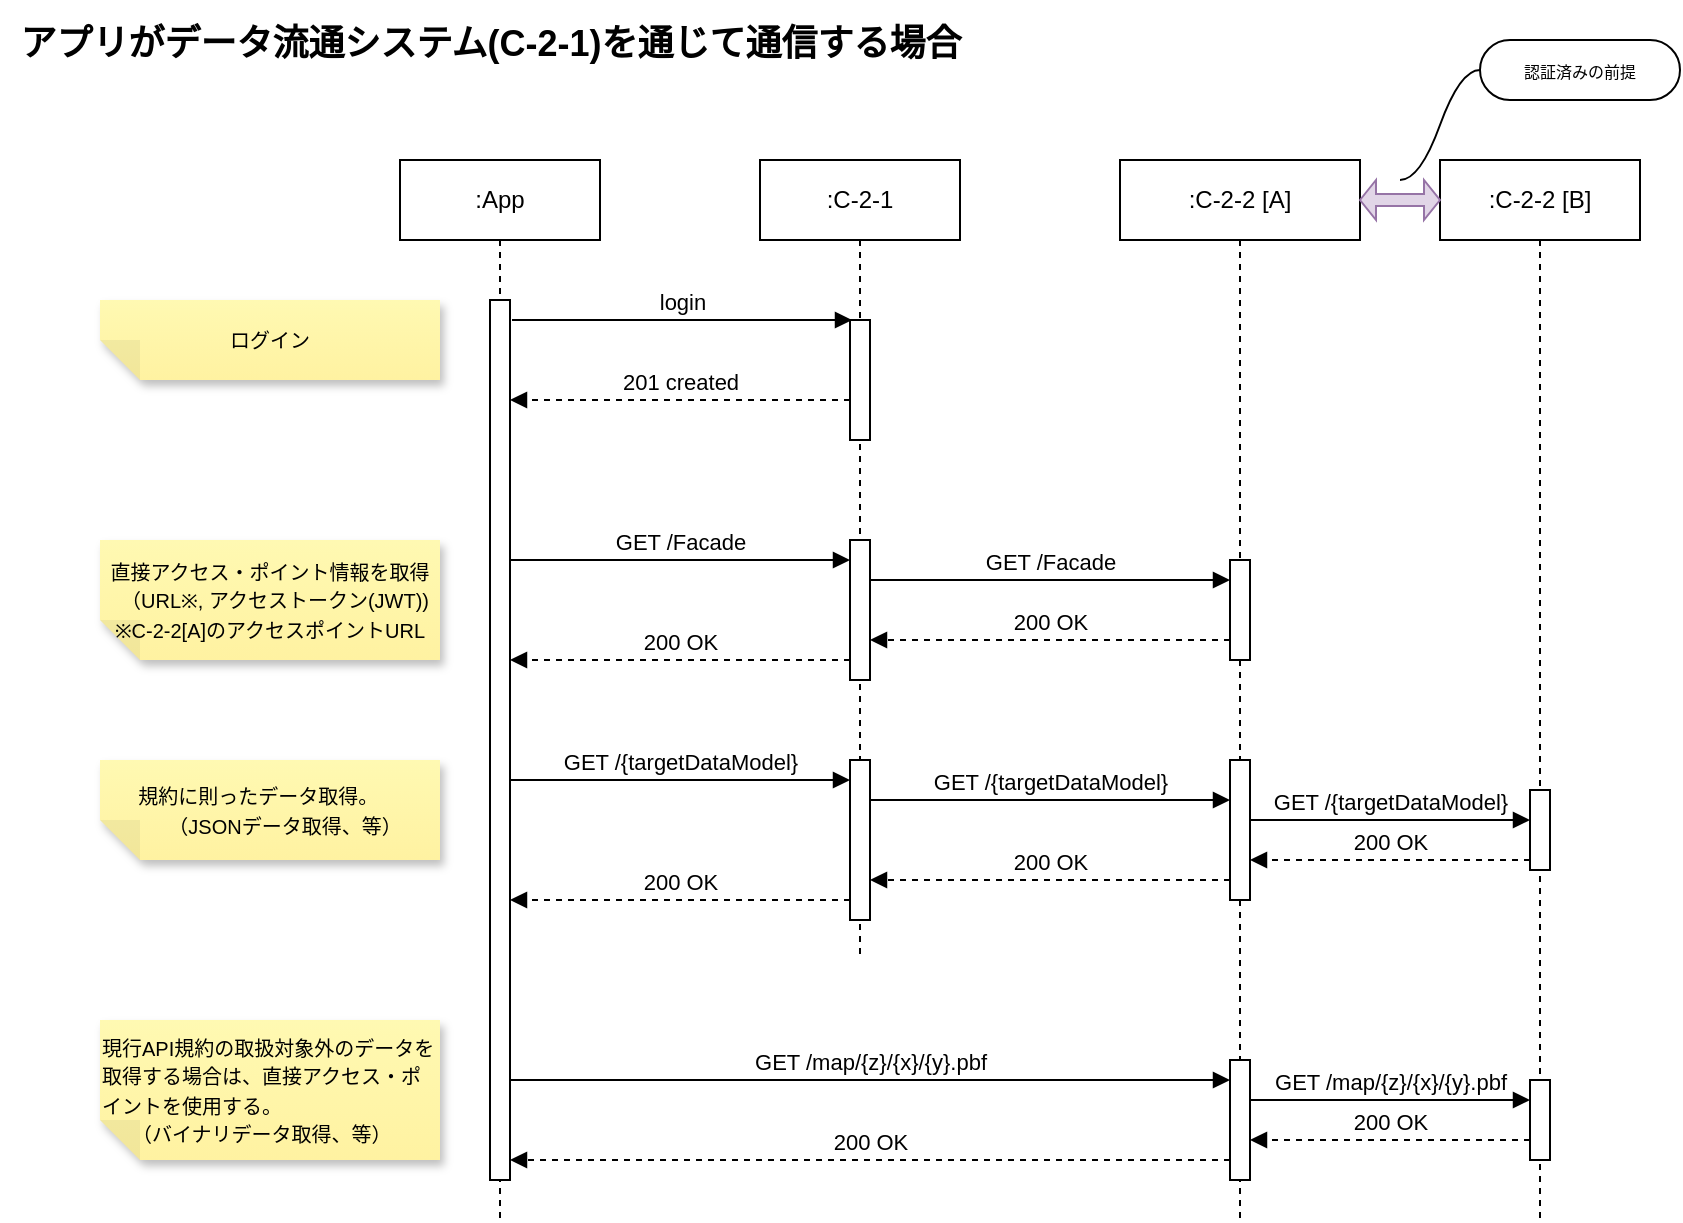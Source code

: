 <mxfile version="24.7.5" pages="4">
  <diagram name="C-2-1経由" id="2YBvvXClWsGukQMizWep">
    <mxGraphModel dx="1036" dy="702" grid="1" gridSize="10" guides="1" tooltips="1" connect="1" arrows="1" fold="1" page="1" pageScale="1" pageWidth="850" pageHeight="1100" math="0" shadow="0">
      <root>
        <mxCell id="0" />
        <mxCell id="1" parent="0" />
        <mxCell id="Qv2kMFumS-zRc43ijODE-3" value=":C-2-2 [B]" style="shape=umlLifeline;perimeter=lifelinePerimeter;whiteSpace=wrap;html=1;container=0;dropTarget=0;collapsible=0;recursiveResize=0;outlineConnect=0;portConstraint=eastwest;newEdgeStyle={&quot;edgeStyle&quot;:&quot;elbowEdgeStyle&quot;,&quot;elbow&quot;:&quot;vertical&quot;,&quot;curved&quot;:0,&quot;rounded&quot;:0};" parent="1" vertex="1">
          <mxGeometry x="720" y="80" width="100" height="530" as="geometry" />
        </mxCell>
        <mxCell id="Qv2kMFumS-zRc43ijODE-52" value="" style="html=1;points=[];perimeter=orthogonalPerimeter;outlineConnect=0;targetShapes=umlLifeline;portConstraint=eastwest;newEdgeStyle={&quot;edgeStyle&quot;:&quot;elbowEdgeStyle&quot;,&quot;elbow&quot;:&quot;vertical&quot;,&quot;curved&quot;:0,&quot;rounded&quot;:0};" parent="Qv2kMFumS-zRc43ijODE-3" vertex="1">
          <mxGeometry x="45" y="315" width="10" height="40" as="geometry" />
        </mxCell>
        <mxCell id="aM9ryv3xv72pqoxQDRHE-1" value=":App" style="shape=umlLifeline;perimeter=lifelinePerimeter;whiteSpace=wrap;html=1;container=0;dropTarget=0;collapsible=0;recursiveResize=0;outlineConnect=0;portConstraint=eastwest;newEdgeStyle={&quot;edgeStyle&quot;:&quot;elbowEdgeStyle&quot;,&quot;elbow&quot;:&quot;vertical&quot;,&quot;curved&quot;:0,&quot;rounded&quot;:0};" parent="1" vertex="1">
          <mxGeometry x="200" y="80" width="100" height="530" as="geometry" />
        </mxCell>
        <mxCell id="aM9ryv3xv72pqoxQDRHE-2" value="" style="html=1;points=[];perimeter=orthogonalPerimeter;outlineConnect=0;targetShapes=umlLifeline;portConstraint=eastwest;newEdgeStyle={&quot;edgeStyle&quot;:&quot;elbowEdgeStyle&quot;,&quot;elbow&quot;:&quot;vertical&quot;,&quot;curved&quot;:0,&quot;rounded&quot;:0};" parent="aM9ryv3xv72pqoxQDRHE-1" vertex="1">
          <mxGeometry x="45" y="70" width="10" height="440" as="geometry" />
        </mxCell>
        <mxCell id="aM9ryv3xv72pqoxQDRHE-5" value=":C-2-1" style="shape=umlLifeline;perimeter=lifelinePerimeter;whiteSpace=wrap;html=1;container=0;dropTarget=0;collapsible=0;recursiveResize=0;outlineConnect=0;portConstraint=eastwest;newEdgeStyle={&quot;edgeStyle&quot;:&quot;elbowEdgeStyle&quot;,&quot;elbow&quot;:&quot;vertical&quot;,&quot;curved&quot;:0,&quot;rounded&quot;:0};" parent="1" vertex="1">
          <mxGeometry x="380" y="80" width="100" height="400" as="geometry" />
        </mxCell>
        <mxCell id="Qv2kMFumS-zRc43ijODE-8" style="edgeStyle=elbowEdgeStyle;rounded=0;orthogonalLoop=1;jettySize=auto;html=1;elbow=vertical;curved=0;" parent="aM9ryv3xv72pqoxQDRHE-5" source="aM9ryv3xv72pqoxQDRHE-6" target="aM9ryv3xv72pqoxQDRHE-5" edge="1">
          <mxGeometry relative="1" as="geometry" />
        </mxCell>
        <mxCell id="aM9ryv3xv72pqoxQDRHE-6" value="" style="html=1;points=[];perimeter=orthogonalPerimeter;outlineConnect=0;targetShapes=umlLifeline;portConstraint=eastwest;newEdgeStyle={&quot;edgeStyle&quot;:&quot;elbowEdgeStyle&quot;,&quot;elbow&quot;:&quot;vertical&quot;,&quot;curved&quot;:0,&quot;rounded&quot;:0};" parent="aM9ryv3xv72pqoxQDRHE-5" vertex="1">
          <mxGeometry x="45" y="80" width="10" height="60" as="geometry" />
        </mxCell>
        <mxCell id="Qv2kMFumS-zRc43ijODE-7" value="" style="html=1;points=[];perimeter=orthogonalPerimeter;outlineConnect=0;targetShapes=umlLifeline;portConstraint=eastwest;newEdgeStyle={&quot;edgeStyle&quot;:&quot;elbowEdgeStyle&quot;,&quot;elbow&quot;:&quot;vertical&quot;,&quot;curved&quot;:0,&quot;rounded&quot;:0};" parent="aM9ryv3xv72pqoxQDRHE-5" vertex="1">
          <mxGeometry x="45" y="190" width="10" height="70" as="geometry" />
        </mxCell>
        <mxCell id="Qv2kMFumS-zRc43ijODE-48" value="" style="html=1;points=[];perimeter=orthogonalPerimeter;outlineConnect=0;targetShapes=umlLifeline;portConstraint=eastwest;newEdgeStyle={&quot;edgeStyle&quot;:&quot;elbowEdgeStyle&quot;,&quot;elbow&quot;:&quot;vertical&quot;,&quot;curved&quot;:0,&quot;rounded&quot;:0};" parent="aM9ryv3xv72pqoxQDRHE-5" vertex="1">
          <mxGeometry x="45" y="300" width="10" height="80" as="geometry" />
        </mxCell>
        <mxCell id="aM9ryv3xv72pqoxQDRHE-7" value="login" style="html=1;verticalAlign=bottom;endArrow=block;edgeStyle=elbowEdgeStyle;elbow=horizontal;curved=0;rounded=0;" parent="1" edge="1">
          <mxGeometry relative="1" as="geometry">
            <mxPoint x="256" y="160" as="sourcePoint" />
            <Array as="points">
              <mxPoint x="341" y="160" />
            </Array>
            <mxPoint x="426" y="160" as="targetPoint" />
          </mxGeometry>
        </mxCell>
        <mxCell id="aM9ryv3xv72pqoxQDRHE-9" value="201 created" style="html=1;verticalAlign=bottom;endArrow=block;edgeStyle=elbowEdgeStyle;elbow=vertical;curved=0;rounded=0;dashed=1;" parent="1" source="aM9ryv3xv72pqoxQDRHE-6" target="aM9ryv3xv72pqoxQDRHE-2" edge="1">
          <mxGeometry relative="1" as="geometry">
            <mxPoint x="335" y="200" as="sourcePoint" />
            <Array as="points">
              <mxPoint x="350" y="200" />
            </Array>
            <mxPoint x="260" y="200" as="targetPoint" />
          </mxGeometry>
        </mxCell>
        <mxCell id="Qv2kMFumS-zRc43ijODE-1" value=":C-2-2 [A]" style="shape=umlLifeline;perimeter=lifelinePerimeter;whiteSpace=wrap;html=1;container=0;dropTarget=0;collapsible=0;recursiveResize=0;outlineConnect=0;portConstraint=eastwest;newEdgeStyle={&quot;edgeStyle&quot;:&quot;elbowEdgeStyle&quot;,&quot;elbow&quot;:&quot;vertical&quot;,&quot;curved&quot;:0,&quot;rounded&quot;:0};" parent="1" vertex="1">
          <mxGeometry x="560" y="80" width="120" height="530" as="geometry" />
        </mxCell>
        <mxCell id="Qv2kMFumS-zRc43ijODE-2" value="" style="html=1;points=[];perimeter=orthogonalPerimeter;outlineConnect=0;targetShapes=umlLifeline;portConstraint=eastwest;newEdgeStyle={&quot;edgeStyle&quot;:&quot;elbowEdgeStyle&quot;,&quot;elbow&quot;:&quot;vertical&quot;,&quot;curved&quot;:0,&quot;rounded&quot;:0};" parent="Qv2kMFumS-zRc43ijODE-1" vertex="1">
          <mxGeometry x="55" y="200" width="10" height="50" as="geometry" />
        </mxCell>
        <mxCell id="Qv2kMFumS-zRc43ijODE-14" value="" style="html=1;points=[];perimeter=orthogonalPerimeter;outlineConnect=0;targetShapes=umlLifeline;portConstraint=eastwest;newEdgeStyle={&quot;edgeStyle&quot;:&quot;elbowEdgeStyle&quot;,&quot;elbow&quot;:&quot;vertical&quot;,&quot;curved&quot;:0,&quot;rounded&quot;:0};" parent="Qv2kMFumS-zRc43ijODE-1" vertex="1">
          <mxGeometry x="55" y="450" width="10" height="60" as="geometry" />
        </mxCell>
        <mxCell id="Qv2kMFumS-zRc43ijODE-15" value="GET /map/{z}/{x}/{y}.pbf" style="html=1;verticalAlign=bottom;endArrow=block;edgeStyle=elbowEdgeStyle;elbow=horizontal;curved=0;rounded=0;" parent="Qv2kMFumS-zRc43ijODE-1" target="Qv2kMFumS-zRc43ijODE-4" edge="1">
          <mxGeometry relative="1" as="geometry">
            <mxPoint x="65.0" y="470" as="sourcePoint" />
            <Array as="points">
              <mxPoint x="150" y="470" />
            </Array>
            <mxPoint x="430" y="470" as="targetPoint" />
          </mxGeometry>
        </mxCell>
        <mxCell id="Qv2kMFumS-zRc43ijODE-16" value="200 OK" style="html=1;verticalAlign=bottom;endArrow=block;edgeStyle=elbowEdgeStyle;elbow=vertical;curved=0;rounded=0;dashed=1;" parent="Qv2kMFumS-zRc43ijODE-1" source="Qv2kMFumS-zRc43ijODE-4" target="Qv2kMFumS-zRc43ijODE-14" edge="1">
          <mxGeometry relative="1" as="geometry">
            <mxPoint x="200" y="490" as="sourcePoint" />
            <Array as="points">
              <mxPoint x="130" y="490" />
            </Array>
            <mxPoint x="30" y="490" as="targetPoint" />
          </mxGeometry>
        </mxCell>
        <mxCell id="Qv2kMFumS-zRc43ijODE-4" value="" style="html=1;points=[];perimeter=orthogonalPerimeter;outlineConnect=0;targetShapes=umlLifeline;portConstraint=eastwest;newEdgeStyle={&quot;edgeStyle&quot;:&quot;elbowEdgeStyle&quot;,&quot;elbow&quot;:&quot;vertical&quot;,&quot;curved&quot;:0,&quot;rounded&quot;:0};" parent="Qv2kMFumS-zRc43ijODE-1" vertex="1">
          <mxGeometry x="205" y="460" width="10" height="40" as="geometry" />
        </mxCell>
        <mxCell id="Qv2kMFumS-zRc43ijODE-49" value="" style="html=1;points=[];perimeter=orthogonalPerimeter;outlineConnect=0;targetShapes=umlLifeline;portConstraint=eastwest;newEdgeStyle={&quot;edgeStyle&quot;:&quot;elbowEdgeStyle&quot;,&quot;elbow&quot;:&quot;vertical&quot;,&quot;curved&quot;:0,&quot;rounded&quot;:0};" parent="Qv2kMFumS-zRc43ijODE-1" vertex="1">
          <mxGeometry x="55" y="300" width="10" height="70" as="geometry" />
        </mxCell>
        <mxCell id="Qv2kMFumS-zRc43ijODE-5" value="GET /Facade" style="html=1;verticalAlign=bottom;endArrow=block;edgeStyle=elbowEdgeStyle;elbow=vertical;curved=0;rounded=0;" parent="1" source="aM9ryv3xv72pqoxQDRHE-2" target="Qv2kMFumS-zRc43ijODE-7" edge="1">
          <mxGeometry relative="1" as="geometry">
            <mxPoint x="260" y="280" as="sourcePoint" />
            <Array as="points">
              <mxPoint x="335" y="280" />
            </Array>
            <mxPoint x="420" y="280" as="targetPoint" />
          </mxGeometry>
        </mxCell>
        <mxCell id="Qv2kMFumS-zRc43ijODE-6" value="GET /Facade" style="html=1;verticalAlign=bottom;endArrow=block;edgeStyle=elbowEdgeStyle;elbow=horizontal;curved=0;rounded=0;" parent="1" source="Qv2kMFumS-zRc43ijODE-7" target="Qv2kMFumS-zRc43ijODE-2" edge="1">
          <mxGeometry relative="1" as="geometry">
            <mxPoint x="440" y="290" as="sourcePoint" />
            <Array as="points">
              <mxPoint x="520" y="290" />
            </Array>
            <mxPoint x="610" y="290" as="targetPoint" />
          </mxGeometry>
        </mxCell>
        <mxCell id="Qv2kMFumS-zRc43ijODE-9" value="200 OK" style="html=1;verticalAlign=bottom;endArrow=block;edgeStyle=elbowEdgeStyle;elbow=vertical;curved=0;rounded=0;dashed=1;" parent="1" source="Qv2kMFumS-zRc43ijODE-2" target="Qv2kMFumS-zRc43ijODE-7" edge="1">
          <mxGeometry relative="1" as="geometry">
            <mxPoint x="610" y="320" as="sourcePoint" />
            <Array as="points">
              <mxPoint x="535" y="320" />
            </Array>
            <mxPoint x="440" y="320" as="targetPoint" />
          </mxGeometry>
        </mxCell>
        <mxCell id="Qv2kMFumS-zRc43ijODE-10" value="200 OK" style="html=1;verticalAlign=bottom;endArrow=block;edgeStyle=elbowEdgeStyle;elbow=vertical;curved=0;rounded=0;dashed=1;" parent="1" source="Qv2kMFumS-zRc43ijODE-7" target="aM9ryv3xv72pqoxQDRHE-2" edge="1">
          <mxGeometry relative="1" as="geometry">
            <mxPoint x="420" y="330" as="sourcePoint" />
            <Array as="points">
              <mxPoint x="340" y="330" />
            </Array>
            <mxPoint x="260" y="330" as="targetPoint" />
          </mxGeometry>
        </mxCell>
        <mxCell id="Qv2kMFumS-zRc43ijODE-11" value="&lt;div style=&quot;&quot;&gt;&lt;span style=&quot;font-size: 10px;&quot;&gt;ログイン&lt;/span&gt;&lt;/div&gt;" style="shape=note;whiteSpace=wrap;html=1;backgroundOutline=1;fontColor=#000000;darkOpacity=0.05;fillColor=#FFF9B2;strokeColor=none;fillStyle=solid;direction=west;gradientDirection=north;gradientColor=#FFF2A1;shadow=1;size=20;pointerEvents=1;align=center;" parent="1" vertex="1">
          <mxGeometry x="50" y="150" width="170" height="40" as="geometry" />
        </mxCell>
        <mxCell id="Qv2kMFumS-zRc43ijODE-12" value="&lt;div style=&quot;text-align: left;&quot;&gt;&lt;span style=&quot;font-size: 10px; background-color: initial;&quot;&gt;直接アクセス・ポイント情報を取得&lt;/span&gt;&lt;/div&gt;&lt;font style=&quot;font-size: 10px;&quot;&gt;　（URL※, アクセストークン(JWT))&lt;br&gt;※C-2-2[A]のアクセスポイントURL&lt;/font&gt;" style="shape=note;whiteSpace=wrap;html=1;backgroundOutline=1;fontColor=#000000;darkOpacity=0.05;fillColor=#FFF9B2;strokeColor=none;fillStyle=solid;direction=west;gradientDirection=north;gradientColor=#FFF2A1;shadow=1;size=20;pointerEvents=1;" parent="1" vertex="1">
          <mxGeometry x="50" y="270" width="170" height="60" as="geometry" />
        </mxCell>
        <mxCell id="Qv2kMFumS-zRc43ijODE-18" value="&lt;div style=&quot;text-align: left;&quot;&gt;&lt;span style=&quot;font-size: 10px;&quot;&gt;現行API規約の取扱対象外のデータを取得する場合は、直接アクセス・ポイントを使用する。&lt;br&gt;　　（バイナリデータ取得、等）&lt;/span&gt;&lt;/div&gt;" style="shape=note;whiteSpace=wrap;html=1;backgroundOutline=1;fontColor=#000000;darkOpacity=0.05;fillColor=#FFF9B2;strokeColor=none;fillStyle=solid;direction=west;gradientDirection=north;gradientColor=#FFF2A1;shadow=1;size=20;pointerEvents=1;" parent="1" vertex="1">
          <mxGeometry x="50" y="510" width="170" height="70" as="geometry" />
        </mxCell>
        <mxCell id="Qv2kMFumS-zRc43ijODE-19" value="&lt;font style=&quot;font-size: 18px;&quot;&gt;アプリがデータ流通システム(C-2-1)を通じて通信する場合&lt;/font&gt;" style="text;strokeColor=none;fillColor=none;html=1;fontSize=24;fontStyle=1;verticalAlign=middle;align=center;" parent="1" vertex="1">
          <mxGeometry width="490" height="40" as="geometry" />
        </mxCell>
        <mxCell id="Qv2kMFumS-zRc43ijODE-46" value="GET /map/{z}/{x}/{y}.pbf" style="html=1;verticalAlign=bottom;endArrow=block;edgeStyle=elbowEdgeStyle;elbow=horizontal;curved=0;rounded=0;" parent="1" source="aM9ryv3xv72pqoxQDRHE-2" target="Qv2kMFumS-zRc43ijODE-14" edge="1">
          <mxGeometry relative="1" as="geometry">
            <mxPoint x="470.0" y="540" as="sourcePoint" />
            <Array as="points">
              <mxPoint x="555" y="540" />
            </Array>
            <mxPoint x="610" y="540" as="targetPoint" />
          </mxGeometry>
        </mxCell>
        <mxCell id="Qv2kMFumS-zRc43ijODE-47" value="200 OK" style="html=1;verticalAlign=bottom;endArrow=block;edgeStyle=elbowEdgeStyle;elbow=vertical;curved=0;rounded=0;dashed=1;" parent="1" source="Qv2kMFumS-zRc43ijODE-14" target="aM9ryv3xv72pqoxQDRHE-2" edge="1">
          <mxGeometry relative="1" as="geometry">
            <mxPoint x="610" y="580" as="sourcePoint" />
            <Array as="points">
              <mxPoint x="535" y="580" />
            </Array>
            <mxPoint x="470" y="580" as="targetPoint" />
          </mxGeometry>
        </mxCell>
        <mxCell id="Qv2kMFumS-zRc43ijODE-50" value="GET /{targetDataModel}" style="html=1;verticalAlign=bottom;endArrow=block;edgeStyle=elbowEdgeStyle;elbow=horizontal;curved=0;rounded=0;" parent="1" edge="1">
          <mxGeometry relative="1" as="geometry">
            <mxPoint x="255" y="390" as="sourcePoint" />
            <Array as="points">
              <mxPoint x="335" y="390" />
            </Array>
            <mxPoint x="425" y="390" as="targetPoint" />
          </mxGeometry>
        </mxCell>
        <mxCell id="Qv2kMFumS-zRc43ijODE-51" value="GET /{targetDataModel}" style="html=1;verticalAlign=bottom;endArrow=block;edgeStyle=elbowEdgeStyle;elbow=horizontal;curved=0;rounded=0;" parent="1" source="Qv2kMFumS-zRc43ijODE-48" target="Qv2kMFumS-zRc43ijODE-49" edge="1">
          <mxGeometry relative="1" as="geometry">
            <mxPoint x="440" y="400" as="sourcePoint" />
            <Array as="points">
              <mxPoint x="520" y="400" />
            </Array>
            <mxPoint x="610" y="400" as="targetPoint" />
          </mxGeometry>
        </mxCell>
        <mxCell id="Qv2kMFumS-zRc43ijODE-53" value="GET /{targetDataModel}" style="html=1;verticalAlign=bottom;endArrow=block;edgeStyle=elbowEdgeStyle;elbow=horizontal;curved=0;rounded=0;" parent="1" source="Qv2kMFumS-zRc43ijODE-49" target="Qv2kMFumS-zRc43ijODE-52" edge="1">
          <mxGeometry relative="1" as="geometry">
            <mxPoint x="630" y="410" as="sourcePoint" />
            <Array as="points">
              <mxPoint x="715" y="410" />
            </Array>
            <mxPoint x="760" y="410" as="targetPoint" />
          </mxGeometry>
        </mxCell>
        <mxCell id="Qv2kMFumS-zRc43ijODE-54" value="200 OK" style="html=1;verticalAlign=bottom;endArrow=block;edgeStyle=elbowEdgeStyle;elbow=vertical;curved=0;rounded=0;dashed=1;" parent="1" source="Qv2kMFumS-zRc43ijODE-52" target="Qv2kMFumS-zRc43ijODE-49" edge="1">
          <mxGeometry relative="1" as="geometry">
            <mxPoint x="760" y="430" as="sourcePoint" />
            <Array as="points">
              <mxPoint x="695" y="430" />
            </Array>
            <mxPoint x="630" y="430" as="targetPoint" />
          </mxGeometry>
        </mxCell>
        <mxCell id="Qv2kMFumS-zRc43ijODE-55" value="200 OK" style="html=1;verticalAlign=bottom;endArrow=block;edgeStyle=elbowEdgeStyle;elbow=vertical;curved=0;rounded=0;dashed=1;" parent="1" source="Qv2kMFumS-zRc43ijODE-49" target="Qv2kMFumS-zRc43ijODE-48" edge="1">
          <mxGeometry relative="1" as="geometry">
            <mxPoint x="610" y="440" as="sourcePoint" />
            <Array as="points">
              <mxPoint x="530" y="440" />
            </Array>
            <mxPoint x="450" y="440" as="targetPoint" />
          </mxGeometry>
        </mxCell>
        <mxCell id="Qv2kMFumS-zRc43ijODE-56" value="200 OK" style="html=1;verticalAlign=bottom;endArrow=block;edgeStyle=elbowEdgeStyle;elbow=vertical;curved=0;rounded=0;dashed=1;" parent="1" edge="1">
          <mxGeometry relative="1" as="geometry">
            <mxPoint x="425" y="450" as="sourcePoint" />
            <Array as="points">
              <mxPoint x="340" y="450" />
            </Array>
            <mxPoint x="255" y="450" as="targetPoint" />
          </mxGeometry>
        </mxCell>
        <mxCell id="Qv2kMFumS-zRc43ijODE-57" value="&lt;div style=&quot;text-align: left;&quot;&gt;&lt;span style=&quot;font-size: 10px;&quot;&gt;規約に則ったデータ取得。&lt;br&gt;　　（JSONデータ取得、等）&lt;/span&gt;&lt;/div&gt;" style="shape=note;whiteSpace=wrap;html=1;backgroundOutline=1;fontColor=#000000;darkOpacity=0.05;fillColor=#FFF9B2;strokeColor=none;fillStyle=solid;direction=west;gradientDirection=north;gradientColor=#FFF2A1;shadow=1;size=20;pointerEvents=1;" parent="1" vertex="1">
          <mxGeometry x="50" y="380" width="170" height="50" as="geometry" />
        </mxCell>
        <mxCell id="Qv2kMFumS-zRc43ijODE-64" value="" style="shape=doubleArrow;whiteSpace=wrap;html=1;fillColor=#e1d5e7;strokeColor=#9673a6;" parent="1" vertex="1">
          <mxGeometry x="680" y="90" width="40" height="20" as="geometry" />
        </mxCell>
        <mxCell id="Qv2kMFumS-zRc43ijODE-65" value="&lt;span style=&quot;font-size: 8px;&quot;&gt;認証済みの前提&lt;/span&gt;" style="whiteSpace=wrap;html=1;rounded=1;arcSize=50;align=center;verticalAlign=middle;strokeWidth=1;autosize=1;spacing=4;treeFolding=1;treeMoving=1;newEdgeStyle={&quot;edgeStyle&quot;:&quot;entityRelationEdgeStyle&quot;,&quot;startArrow&quot;:&quot;none&quot;,&quot;endArrow&quot;:&quot;none&quot;,&quot;segment&quot;:10,&quot;curved&quot;:1,&quot;sourcePerimeterSpacing&quot;:0,&quot;targetPerimeterSpacing&quot;:0};" parent="1" vertex="1">
          <mxGeometry x="740" y="20" width="100" height="30" as="geometry" />
        </mxCell>
        <mxCell id="Qv2kMFumS-zRc43ijODE-66" value="" style="edgeStyle=entityRelationEdgeStyle;startArrow=none;endArrow=none;segment=10;curved=1;sourcePerimeterSpacing=0;targetPerimeterSpacing=0;rounded=0;" parent="1" target="Qv2kMFumS-zRc43ijODE-65" edge="1">
          <mxGeometry relative="1" as="geometry">
            <mxPoint x="700" y="90" as="sourcePoint" />
            <Array as="points">
              <mxPoint x="700" y="50" />
            </Array>
          </mxGeometry>
        </mxCell>
      </root>
    </mxGraphModel>
  </diagram>
  <diagram name="C-2-2[A]直結" id="NLdyTtYgrq2BtNx32bmI">
    <mxGraphModel dx="1036" dy="702" grid="1" gridSize="10" guides="1" tooltips="1" connect="1" arrows="1" fold="1" page="1" pageScale="1" pageWidth="850" pageHeight="1100" math="0" shadow="0">
      <root>
        <mxCell id="ZPtk3tzUFe9CVUKjO2xV-0" />
        <mxCell id="ZPtk3tzUFe9CVUKjO2xV-1" parent="ZPtk3tzUFe9CVUKjO2xV-0" />
        <mxCell id="ZPtk3tzUFe9CVUKjO2xV-28" value=":App" style="shape=umlLifeline;perimeter=lifelinePerimeter;whiteSpace=wrap;html=1;container=0;dropTarget=0;collapsible=0;recursiveResize=0;outlineConnect=0;portConstraint=eastwest;newEdgeStyle={&quot;edgeStyle&quot;:&quot;elbowEdgeStyle&quot;,&quot;elbow&quot;:&quot;vertical&quot;,&quot;curved&quot;:0,&quot;rounded&quot;:0};" parent="ZPtk3tzUFe9CVUKjO2xV-1" vertex="1">
          <mxGeometry x="200" y="80" width="100" height="420" as="geometry" />
        </mxCell>
        <mxCell id="ZPtk3tzUFe9CVUKjO2xV-29" value="" style="html=1;points=[];perimeter=orthogonalPerimeter;outlineConnect=0;targetShapes=umlLifeline;portConstraint=eastwest;newEdgeStyle={&quot;edgeStyle&quot;:&quot;elbowEdgeStyle&quot;,&quot;elbow&quot;:&quot;vertical&quot;,&quot;curved&quot;:0,&quot;rounded&quot;:0};" parent="ZPtk3tzUFe9CVUKjO2xV-28" vertex="1">
          <mxGeometry x="45" y="70" width="10" height="320" as="geometry" />
        </mxCell>
        <mxCell id="ZPtk3tzUFe9CVUKjO2xV-30" value="login" style="html=1;verticalAlign=bottom;endArrow=block;edgeStyle=elbowEdgeStyle;elbow=horizontal;curved=0;rounded=0;" parent="ZPtk3tzUFe9CVUKjO2xV-1" target="ZPtk3tzUFe9CVUKjO2xV-35" edge="1">
          <mxGeometry relative="1" as="geometry">
            <mxPoint x="256" y="160" as="sourcePoint" />
            <Array as="points">
              <mxPoint x="341" y="160" />
            </Array>
            <mxPoint x="426" y="160" as="targetPoint" />
          </mxGeometry>
        </mxCell>
        <mxCell id="ZPtk3tzUFe9CVUKjO2xV-31" value="201 created" style="html=1;verticalAlign=bottom;endArrow=block;edgeStyle=elbowEdgeStyle;elbow=vertical;curved=0;rounded=0;dashed=1;" parent="ZPtk3tzUFe9CVUKjO2xV-1" source="ZPtk3tzUFe9CVUKjO2xV-35" target="ZPtk3tzUFe9CVUKjO2xV-29" edge="1">
          <mxGeometry relative="1" as="geometry">
            <mxPoint x="335" y="200" as="sourcePoint" />
            <Array as="points">
              <mxPoint x="350" y="200" />
            </Array>
            <mxPoint x="260" y="200" as="targetPoint" />
          </mxGeometry>
        </mxCell>
        <mxCell id="ZPtk3tzUFe9CVUKjO2xV-32" value=":C-2-2 [A]" style="shape=umlLifeline;perimeter=lifelinePerimeter;whiteSpace=wrap;html=1;container=0;dropTarget=0;collapsible=0;recursiveResize=0;outlineConnect=0;portConstraint=eastwest;newEdgeStyle={&quot;edgeStyle&quot;:&quot;elbowEdgeStyle&quot;,&quot;elbow&quot;:&quot;vertical&quot;,&quot;curved&quot;:0,&quot;rounded&quot;:0};" parent="ZPtk3tzUFe9CVUKjO2xV-1" vertex="1">
          <mxGeometry x="560" y="80" width="120" height="420" as="geometry" />
        </mxCell>
        <mxCell id="ZPtk3tzUFe9CVUKjO2xV-33" value="" style="html=1;points=[];perimeter=orthogonalPerimeter;outlineConnect=0;targetShapes=umlLifeline;portConstraint=eastwest;newEdgeStyle={&quot;edgeStyle&quot;:&quot;elbowEdgeStyle&quot;,&quot;elbow&quot;:&quot;vertical&quot;,&quot;curved&quot;:0,&quot;rounded&quot;:0};" parent="ZPtk3tzUFe9CVUKjO2xV-32" vertex="1">
          <mxGeometry x="55" y="200" width="10" height="50" as="geometry" />
        </mxCell>
        <mxCell id="ZPtk3tzUFe9CVUKjO2xV-34" value="" style="html=1;points=[];perimeter=orthogonalPerimeter;outlineConnect=0;targetShapes=umlLifeline;portConstraint=eastwest;newEdgeStyle={&quot;edgeStyle&quot;:&quot;elbowEdgeStyle&quot;,&quot;elbow&quot;:&quot;vertical&quot;,&quot;curved&quot;:0,&quot;rounded&quot;:0};" parent="ZPtk3tzUFe9CVUKjO2xV-32" vertex="1">
          <mxGeometry x="55" y="330" width="10" height="60" as="geometry" />
        </mxCell>
        <mxCell id="ZPtk3tzUFe9CVUKjO2xV-35" value="" style="html=1;points=[];perimeter=orthogonalPerimeter;outlineConnect=0;targetShapes=umlLifeline;portConstraint=eastwest;newEdgeStyle={&quot;edgeStyle&quot;:&quot;elbowEdgeStyle&quot;,&quot;elbow&quot;:&quot;vertical&quot;,&quot;curved&quot;:0,&quot;rounded&quot;:0};" parent="ZPtk3tzUFe9CVUKjO2xV-32" vertex="1">
          <mxGeometry x="55" y="80" width="10" height="60" as="geometry" />
        </mxCell>
        <mxCell id="ZPtk3tzUFe9CVUKjO2xV-36" value=":C-2-2 [B]" style="shape=umlLifeline;perimeter=lifelinePerimeter;whiteSpace=wrap;html=1;container=0;dropTarget=0;collapsible=0;recursiveResize=0;outlineConnect=0;portConstraint=eastwest;newEdgeStyle={&quot;edgeStyle&quot;:&quot;elbowEdgeStyle&quot;,&quot;elbow&quot;:&quot;vertical&quot;,&quot;curved&quot;:0,&quot;rounded&quot;:0};" parent="ZPtk3tzUFe9CVUKjO2xV-1" vertex="1">
          <mxGeometry x="720" y="80" width="100" height="420" as="geometry" />
        </mxCell>
        <mxCell id="ZPtk3tzUFe9CVUKjO2xV-37" value="" style="html=1;points=[];perimeter=orthogonalPerimeter;outlineConnect=0;targetShapes=umlLifeline;portConstraint=eastwest;newEdgeStyle={&quot;edgeStyle&quot;:&quot;elbowEdgeStyle&quot;,&quot;elbow&quot;:&quot;vertical&quot;,&quot;curved&quot;:0,&quot;rounded&quot;:0};" parent="ZPtk3tzUFe9CVUKjO2xV-36" vertex="1">
          <mxGeometry x="45" y="340" width="10" height="40" as="geometry" />
        </mxCell>
        <mxCell id="ZPtk3tzUFe9CVUKjO2xV-38" value="GET /Facade" style="html=1;verticalAlign=bottom;endArrow=block;edgeStyle=elbowEdgeStyle;elbow=horizontal;curved=0;rounded=0;" parent="ZPtk3tzUFe9CVUKjO2xV-1" source="ZPtk3tzUFe9CVUKjO2xV-29" target="ZPtk3tzUFe9CVUKjO2xV-33" edge="1">
          <mxGeometry relative="1" as="geometry">
            <mxPoint x="435.0" y="290.0" as="sourcePoint" />
            <Array as="points">
              <mxPoint x="520" y="290" />
            </Array>
            <mxPoint x="610" y="290" as="targetPoint" />
          </mxGeometry>
        </mxCell>
        <mxCell id="ZPtk3tzUFe9CVUKjO2xV-39" value="200 OK" style="html=1;verticalAlign=bottom;endArrow=block;edgeStyle=elbowEdgeStyle;elbow=vertical;curved=0;rounded=0;dashed=1;" parent="ZPtk3tzUFe9CVUKjO2xV-1" source="ZPtk3tzUFe9CVUKjO2xV-33" target="ZPtk3tzUFe9CVUKjO2xV-29" edge="1">
          <mxGeometry relative="1" as="geometry">
            <mxPoint x="610" y="320" as="sourcePoint" />
            <Array as="points">
              <mxPoint x="535" y="320" />
            </Array>
            <mxPoint x="435.0" y="320.0" as="targetPoint" />
          </mxGeometry>
        </mxCell>
        <mxCell id="ZPtk3tzUFe9CVUKjO2xV-40" value="&lt;div style=&quot;&quot;&gt;&lt;span style=&quot;font-size: 10px;&quot;&gt;ログイン&lt;/span&gt;&lt;/div&gt;" style="shape=note;whiteSpace=wrap;html=1;backgroundOutline=1;fontColor=#000000;darkOpacity=0.05;fillColor=#FFF9B2;strokeColor=none;fillStyle=solid;direction=west;gradientDirection=north;gradientColor=#FFF2A1;shadow=1;size=20;pointerEvents=1;align=center;" parent="ZPtk3tzUFe9CVUKjO2xV-1" vertex="1">
          <mxGeometry x="50" y="150" width="170" height="40" as="geometry" />
        </mxCell>
        <mxCell id="ZPtk3tzUFe9CVUKjO2xV-41" value="&lt;div style=&quot;text-align: left;&quot;&gt;&lt;span style=&quot;font-size: 10px; background-color: initial;&quot;&gt;直接アクセス・ポイント情報を取得&lt;/span&gt;&lt;/div&gt;&lt;font style=&quot;font-size: 10px;&quot;&gt;　（URL, アクセス・トークン(JWT))&lt;/font&gt;" style="shape=note;whiteSpace=wrap;html=1;backgroundOutline=1;fontColor=#000000;darkOpacity=0.05;fillColor=#FFF9B2;strokeColor=none;fillStyle=solid;direction=west;gradientDirection=north;gradientColor=#FFF2A1;shadow=1;size=20;pointerEvents=1;" parent="ZPtk3tzUFe9CVUKjO2xV-1" vertex="1">
          <mxGeometry x="50" y="270" width="170" height="40" as="geometry" />
        </mxCell>
        <mxCell id="ZPtk3tzUFe9CVUKjO2xV-42" value="GET /map/{z}/{x}/{y}.pbf" style="html=1;verticalAlign=bottom;endArrow=block;edgeStyle=elbowEdgeStyle;elbow=horizontal;curved=0;rounded=0;" parent="ZPtk3tzUFe9CVUKjO2xV-1" target="ZPtk3tzUFe9CVUKjO2xV-34" edge="1">
          <mxGeometry relative="1" as="geometry">
            <mxPoint x="255" y="420" as="sourcePoint" />
            <Array as="points">
              <mxPoint x="335" y="420" />
            </Array>
            <mxPoint x="610" y="420" as="targetPoint" />
          </mxGeometry>
        </mxCell>
        <mxCell id="wXSeQ0_qHViltJEvLt2u-0" value="Text" style="edgeLabel;html=1;align=center;verticalAlign=middle;resizable=0;points=[];" vertex="1" connectable="0" parent="ZPtk3tzUFe9CVUKjO2xV-42">
          <mxGeometry x="-0.101" y="2" relative="1" as="geometry">
            <mxPoint as="offset" />
          </mxGeometry>
        </mxCell>
        <mxCell id="wXSeQ0_qHViltJEvLt2u-1" value="Text" style="edgeLabel;html=1;align=center;verticalAlign=middle;resizable=0;points=[];" vertex="1" connectable="0" parent="ZPtk3tzUFe9CVUKjO2xV-42">
          <mxGeometry x="0.21" y="1" relative="1" as="geometry">
            <mxPoint as="offset" />
          </mxGeometry>
        </mxCell>
        <mxCell id="ZPtk3tzUFe9CVUKjO2xV-43" value="GET /map/{z}/{x}/{y}.pbf" style="html=1;verticalAlign=bottom;endArrow=block;edgeStyle=elbowEdgeStyle;elbow=horizontal;curved=0;rounded=0;" parent="ZPtk3tzUFe9CVUKjO2xV-1" target="ZPtk3tzUFe9CVUKjO2xV-37" edge="1">
          <mxGeometry relative="1" as="geometry">
            <mxPoint x="625.0" y="430" as="sourcePoint" />
            <Array as="points">
              <mxPoint x="710" y="430" />
            </Array>
            <mxPoint x="990" y="430" as="targetPoint" />
          </mxGeometry>
        </mxCell>
        <mxCell id="ZPtk3tzUFe9CVUKjO2xV-44" value="200 OK" style="html=1;verticalAlign=bottom;endArrow=block;edgeStyle=elbowEdgeStyle;elbow=vertical;curved=0;rounded=0;dashed=1;" parent="ZPtk3tzUFe9CVUKjO2xV-1" source="ZPtk3tzUFe9CVUKjO2xV-37" target="ZPtk3tzUFe9CVUKjO2xV-34" edge="1">
          <mxGeometry relative="1" as="geometry">
            <mxPoint x="760" y="450" as="sourcePoint" />
            <Array as="points">
              <mxPoint x="690" y="450" />
            </Array>
            <mxPoint x="590" y="450" as="targetPoint" />
          </mxGeometry>
        </mxCell>
        <mxCell id="ZPtk3tzUFe9CVUKjO2xV-45" value="200 OK" style="html=1;verticalAlign=bottom;endArrow=block;edgeStyle=elbowEdgeStyle;elbow=vertical;curved=0;rounded=0;dashed=1;" parent="ZPtk3tzUFe9CVUKjO2xV-1" source="ZPtk3tzUFe9CVUKjO2xV-34" target="ZPtk3tzUFe9CVUKjO2xV-29" edge="1">
          <mxGeometry relative="1" as="geometry">
            <mxPoint x="610" y="460" as="sourcePoint" />
            <Array as="points">
              <mxPoint x="535" y="460" />
            </Array>
            <mxPoint x="470" y="460" as="targetPoint" />
          </mxGeometry>
        </mxCell>
        <mxCell id="ZPtk3tzUFe9CVUKjO2xV-46" value="&lt;div style=&quot;text-align: left;&quot;&gt;&lt;span style=&quot;font-size: 10px;&quot;&gt;直接アクセス・ポイントのみ使用。&lt;br&gt;　　（全てのアクセスを担う）&lt;/span&gt;&lt;/div&gt;" style="shape=note;whiteSpace=wrap;html=1;backgroundOutline=1;fontColor=#000000;darkOpacity=0.05;fillColor=#FFF9B2;strokeColor=none;fillStyle=solid;direction=west;gradientDirection=north;gradientColor=#FFF2A1;shadow=1;size=20;pointerEvents=1;" parent="ZPtk3tzUFe9CVUKjO2xV-1" vertex="1">
          <mxGeometry x="50" y="410" width="170" height="40" as="geometry" />
        </mxCell>
        <mxCell id="ZPtk3tzUFe9CVUKjO2xV-47" value="&lt;font style=&quot;font-size: 18px;&quot;&gt;アプリが車両情報連携システム(C-2-2[A])と直接通信する場合&lt;/font&gt;" style="text;strokeColor=none;fillColor=none;html=1;fontSize=24;fontStyle=1;verticalAlign=middle;align=center;" parent="ZPtk3tzUFe9CVUKjO2xV-1" vertex="1">
          <mxGeometry width="520" height="40" as="geometry" />
        </mxCell>
        <mxCell id="ZPtk3tzUFe9CVUKjO2xV-57" value="&lt;font style=&quot;font-size: 11px; font-weight: normal;&quot;&gt;GET /{targetDataModel}&lt;/font&gt;" style="text;strokeColor=none;fillColor=none;html=1;fontSize=24;fontStyle=1;verticalAlign=middle;align=center;" parent="ZPtk3tzUFe9CVUKjO2xV-1" vertex="1">
          <mxGeometry x="360" y="370" width="150" height="40" as="geometry" />
        </mxCell>
        <mxCell id="ZPtk3tzUFe9CVUKjO2xV-58" value="&lt;font style=&quot;font-size: 11px; font-weight: normal;&quot;&gt;GET /{targetDataModel}&lt;/font&gt;" style="text;strokeColor=none;fillColor=none;html=1;fontSize=24;fontStyle=1;verticalAlign=middle;align=center;" parent="ZPtk3tzUFe9CVUKjO2xV-1" vertex="1">
          <mxGeometry x="620" y="380" width="150" height="30" as="geometry" />
        </mxCell>
        <mxCell id="ZPtk3tzUFe9CVUKjO2xV-62" value="" style="shape=doubleArrow;whiteSpace=wrap;html=1;fillColor=#e1d5e7;strokeColor=#9673a6;" parent="ZPtk3tzUFe9CVUKjO2xV-1" vertex="1">
          <mxGeometry x="680" y="90" width="40" height="20" as="geometry" />
        </mxCell>
        <mxCell id="ZPtk3tzUFe9CVUKjO2xV-63" value="&lt;span style=&quot;font-size: 8px;&quot;&gt;認証済みの前提&lt;/span&gt;" style="whiteSpace=wrap;html=1;rounded=1;arcSize=50;align=center;verticalAlign=middle;strokeWidth=1;autosize=1;spacing=4;treeFolding=1;treeMoving=1;newEdgeStyle={&quot;edgeStyle&quot;:&quot;entityRelationEdgeStyle&quot;,&quot;startArrow&quot;:&quot;none&quot;,&quot;endArrow&quot;:&quot;none&quot;,&quot;segment&quot;:10,&quot;curved&quot;:1,&quot;sourcePerimeterSpacing&quot;:0,&quot;targetPerimeterSpacing&quot;:0};" parent="ZPtk3tzUFe9CVUKjO2xV-1" vertex="1">
          <mxGeometry x="740" y="20" width="100" height="30" as="geometry" />
        </mxCell>
        <mxCell id="ZPtk3tzUFe9CVUKjO2xV-64" value="" style="edgeStyle=entityRelationEdgeStyle;startArrow=none;endArrow=none;segment=10;curved=1;sourcePerimeterSpacing=0;targetPerimeterSpacing=0;rounded=0;" parent="ZPtk3tzUFe9CVUKjO2xV-1" target="ZPtk3tzUFe9CVUKjO2xV-63" edge="1">
          <mxGeometry relative="1" as="geometry">
            <mxPoint x="700" y="90" as="sourcePoint" />
            <Array as="points">
              <mxPoint x="700" y="50" />
            </Array>
          </mxGeometry>
        </mxCell>
      </root>
    </mxGraphModel>
  </diagram>
  <diagram name="C-2-2[B]直結" id="W09oZ4LH9ulDeSqZCkFV">
    <mxGraphModel dx="1036" dy="-398" grid="1" gridSize="10" guides="1" tooltips="1" connect="1" arrows="1" fold="1" page="1" pageScale="1" pageWidth="850" pageHeight="1100" math="0" shadow="0">
      <root>
        <mxCell id="ruvBuBlSj2xhvu7RqnBg-0" />
        <mxCell id="ruvBuBlSj2xhvu7RqnBg-1" parent="ruvBuBlSj2xhvu7RqnBg-0" />
        <mxCell id="ruvBuBlSj2xhvu7RqnBg-65" value=":App" style="shape=umlLifeline;perimeter=lifelinePerimeter;whiteSpace=wrap;html=1;container=0;dropTarget=0;collapsible=0;recursiveResize=0;outlineConnect=0;portConstraint=eastwest;newEdgeStyle={&quot;edgeStyle&quot;:&quot;elbowEdgeStyle&quot;,&quot;elbow&quot;:&quot;vertical&quot;,&quot;curved&quot;:0,&quot;rounded&quot;:0};" parent="ruvBuBlSj2xhvu7RqnBg-1" vertex="1">
          <mxGeometry x="200" y="1180" width="100" height="420" as="geometry" />
        </mxCell>
        <mxCell id="ruvBuBlSj2xhvu7RqnBg-66" value="" style="html=1;points=[];perimeter=orthogonalPerimeter;outlineConnect=0;targetShapes=umlLifeline;portConstraint=eastwest;newEdgeStyle={&quot;edgeStyle&quot;:&quot;elbowEdgeStyle&quot;,&quot;elbow&quot;:&quot;vertical&quot;,&quot;curved&quot;:0,&quot;rounded&quot;:0};" parent="ruvBuBlSj2xhvu7RqnBg-65" vertex="1">
          <mxGeometry x="45" y="70" width="10" height="320" as="geometry" />
        </mxCell>
        <mxCell id="ruvBuBlSj2xhvu7RqnBg-67" value="login" style="html=1;verticalAlign=bottom;endArrow=block;edgeStyle=elbowEdgeStyle;elbow=horizontal;curved=0;rounded=0;" parent="ruvBuBlSj2xhvu7RqnBg-1" target="ruvBuBlSj2xhvu7RqnBg-72" edge="1">
          <mxGeometry relative="1" as="geometry">
            <mxPoint x="256" y="1260" as="sourcePoint" />
            <Array as="points">
              <mxPoint x="341" y="1260" />
            </Array>
            <mxPoint x="426" y="1260" as="targetPoint" />
          </mxGeometry>
        </mxCell>
        <mxCell id="ruvBuBlSj2xhvu7RqnBg-68" value="201 created" style="html=1;verticalAlign=bottom;endArrow=block;edgeStyle=elbowEdgeStyle;elbow=vertical;curved=0;rounded=0;dashed=1;" parent="ruvBuBlSj2xhvu7RqnBg-1" source="ruvBuBlSj2xhvu7RqnBg-72" target="ruvBuBlSj2xhvu7RqnBg-66" edge="1">
          <mxGeometry relative="1" as="geometry">
            <mxPoint x="335" y="1300" as="sourcePoint" />
            <Array as="points">
              <mxPoint x="350" y="1300" />
            </Array>
            <mxPoint x="260" y="1300" as="targetPoint" />
          </mxGeometry>
        </mxCell>
        <mxCell id="ruvBuBlSj2xhvu7RqnBg-69" value=":C-2-2 [B]" style="shape=umlLifeline;perimeter=lifelinePerimeter;whiteSpace=wrap;html=1;container=0;dropTarget=0;collapsible=0;recursiveResize=0;outlineConnect=0;portConstraint=eastwest;newEdgeStyle={&quot;edgeStyle&quot;:&quot;elbowEdgeStyle&quot;,&quot;elbow&quot;:&quot;vertical&quot;,&quot;curved&quot;:0,&quot;rounded&quot;:0};" parent="ruvBuBlSj2xhvu7RqnBg-1" vertex="1">
          <mxGeometry x="560" y="1180" width="120" height="420" as="geometry" />
        </mxCell>
        <mxCell id="ruvBuBlSj2xhvu7RqnBg-70" value="" style="html=1;points=[];perimeter=orthogonalPerimeter;outlineConnect=0;targetShapes=umlLifeline;portConstraint=eastwest;newEdgeStyle={&quot;edgeStyle&quot;:&quot;elbowEdgeStyle&quot;,&quot;elbow&quot;:&quot;vertical&quot;,&quot;curved&quot;:0,&quot;rounded&quot;:0};" parent="ruvBuBlSj2xhvu7RqnBg-69" vertex="1">
          <mxGeometry x="55" y="200" width="10" height="50" as="geometry" />
        </mxCell>
        <mxCell id="ruvBuBlSj2xhvu7RqnBg-71" value="" style="html=1;points=[];perimeter=orthogonalPerimeter;outlineConnect=0;targetShapes=umlLifeline;portConstraint=eastwest;newEdgeStyle={&quot;edgeStyle&quot;:&quot;elbowEdgeStyle&quot;,&quot;elbow&quot;:&quot;vertical&quot;,&quot;curved&quot;:0,&quot;rounded&quot;:0};" parent="ruvBuBlSj2xhvu7RqnBg-69" vertex="1">
          <mxGeometry x="55" y="330" width="10" height="60" as="geometry" />
        </mxCell>
        <mxCell id="ruvBuBlSj2xhvu7RqnBg-72" value="" style="html=1;points=[];perimeter=orthogonalPerimeter;outlineConnect=0;targetShapes=umlLifeline;portConstraint=eastwest;newEdgeStyle={&quot;edgeStyle&quot;:&quot;elbowEdgeStyle&quot;,&quot;elbow&quot;:&quot;vertical&quot;,&quot;curved&quot;:0,&quot;rounded&quot;:0};" parent="ruvBuBlSj2xhvu7RqnBg-69" vertex="1">
          <mxGeometry x="55" y="80" width="10" height="60" as="geometry" />
        </mxCell>
        <mxCell id="ruvBuBlSj2xhvu7RqnBg-73" value="GET /Facade" style="html=1;verticalAlign=bottom;endArrow=block;edgeStyle=elbowEdgeStyle;elbow=horizontal;curved=0;rounded=0;" parent="ruvBuBlSj2xhvu7RqnBg-1" source="ruvBuBlSj2xhvu7RqnBg-66" target="ruvBuBlSj2xhvu7RqnBg-70" edge="1">
          <mxGeometry relative="1" as="geometry">
            <mxPoint x="435.0" y="1390.0" as="sourcePoint" />
            <Array as="points">
              <mxPoint x="520" y="1390" />
            </Array>
            <mxPoint x="610" y="1390" as="targetPoint" />
          </mxGeometry>
        </mxCell>
        <mxCell id="ruvBuBlSj2xhvu7RqnBg-74" value="200 OK" style="html=1;verticalAlign=bottom;endArrow=block;edgeStyle=elbowEdgeStyle;elbow=vertical;curved=0;rounded=0;dashed=1;" parent="ruvBuBlSj2xhvu7RqnBg-1" source="ruvBuBlSj2xhvu7RqnBg-70" target="ruvBuBlSj2xhvu7RqnBg-66" edge="1">
          <mxGeometry relative="1" as="geometry">
            <mxPoint x="610" y="1420" as="sourcePoint" />
            <Array as="points">
              <mxPoint x="535" y="1420" />
            </Array>
            <mxPoint x="435.0" y="1420.0" as="targetPoint" />
          </mxGeometry>
        </mxCell>
        <mxCell id="ruvBuBlSj2xhvu7RqnBg-75" value="&lt;div style=&quot;&quot;&gt;&lt;span style=&quot;font-size: 10px;&quot;&gt;ログイン&lt;/span&gt;&lt;/div&gt;" style="shape=note;whiteSpace=wrap;html=1;backgroundOutline=1;fontColor=#000000;darkOpacity=0.05;fillColor=#FFF9B2;strokeColor=none;fillStyle=solid;direction=west;gradientDirection=north;gradientColor=#FFF2A1;shadow=1;size=20;pointerEvents=1;align=center;" parent="ruvBuBlSj2xhvu7RqnBg-1" vertex="1">
          <mxGeometry x="50" y="1250" width="170" height="40" as="geometry" />
        </mxCell>
        <mxCell id="ruvBuBlSj2xhvu7RqnBg-76" value="&lt;div style=&quot;text-align: left;&quot;&gt;&lt;span style=&quot;font-size: 10px; background-color: initial;&quot;&gt;直接アクセス・ポイント情報を取得&lt;/span&gt;&lt;/div&gt;&lt;font style=&quot;font-size: 10px;&quot;&gt;　（URL, アクセス・トークン(JWT))&lt;/font&gt;" style="shape=note;whiteSpace=wrap;html=1;backgroundOutline=1;fontColor=#000000;darkOpacity=0.05;fillColor=#FFF9B2;strokeColor=none;fillStyle=solid;direction=west;gradientDirection=north;gradientColor=#FFF2A1;shadow=1;size=20;pointerEvents=1;" parent="ruvBuBlSj2xhvu7RqnBg-1" vertex="1">
          <mxGeometry x="50" y="1370" width="170" height="40" as="geometry" />
        </mxCell>
        <mxCell id="ruvBuBlSj2xhvu7RqnBg-77" value="GET /map/{z}/{x}/{y}.pbf" style="html=1;verticalAlign=bottom;endArrow=block;edgeStyle=elbowEdgeStyle;elbow=horizontal;curved=0;rounded=0;" parent="ruvBuBlSj2xhvu7RqnBg-1" target="ruvBuBlSj2xhvu7RqnBg-71" edge="1">
          <mxGeometry relative="1" as="geometry">
            <mxPoint x="255" y="1520" as="sourcePoint" />
            <Array as="points">
              <mxPoint x="335" y="1520" />
            </Array>
            <mxPoint x="610" y="1520" as="targetPoint" />
          </mxGeometry>
        </mxCell>
        <mxCell id="ruvBuBlSj2xhvu7RqnBg-78" value="200 OK" style="html=1;verticalAlign=bottom;endArrow=block;edgeStyle=elbowEdgeStyle;elbow=vertical;curved=0;rounded=0;dashed=1;" parent="ruvBuBlSj2xhvu7RqnBg-1" source="ruvBuBlSj2xhvu7RqnBg-71" target="ruvBuBlSj2xhvu7RqnBg-66" edge="1">
          <mxGeometry relative="1" as="geometry">
            <mxPoint x="610" y="1560" as="sourcePoint" />
            <Array as="points">
              <mxPoint x="535" y="1560" />
            </Array>
            <mxPoint x="470" y="1560" as="targetPoint" />
          </mxGeometry>
        </mxCell>
        <mxCell id="ruvBuBlSj2xhvu7RqnBg-79" value="&lt;div style=&quot;text-align: left;&quot;&gt;&lt;span style=&quot;font-size: 10px;&quot;&gt;直接アクセス・ポイントのみ使用。&lt;br&gt;　　（全てのアクセスを担う）&lt;/span&gt;&lt;/div&gt;" style="shape=note;whiteSpace=wrap;html=1;backgroundOutline=1;fontColor=#000000;darkOpacity=0.05;fillColor=#FFF9B2;strokeColor=none;fillStyle=solid;direction=west;gradientDirection=north;gradientColor=#FFF2A1;shadow=1;size=20;pointerEvents=1;" parent="ruvBuBlSj2xhvu7RqnBg-1" vertex="1">
          <mxGeometry x="50" y="1510" width="170" height="40" as="geometry" />
        </mxCell>
        <mxCell id="ruvBuBlSj2xhvu7RqnBg-80" value="&lt;font style=&quot;font-size: 18px;&quot;&gt;アプリが車両情報連携システム(C-2-2[B])と直接通信する場合&lt;/font&gt;" style="text;strokeColor=none;fillColor=none;html=1;fontSize=24;fontStyle=1;verticalAlign=middle;align=center;" parent="ruvBuBlSj2xhvu7RqnBg-1" vertex="1">
          <mxGeometry y="1100" width="520" height="40" as="geometry" />
        </mxCell>
        <mxCell id="ruvBuBlSj2xhvu7RqnBg-81" value="&lt;font style=&quot;font-size: 11px; font-weight: normal;&quot;&gt;GET /{targetDataModel}&lt;/font&gt;" style="text;strokeColor=none;fillColor=none;html=1;fontSize=24;fontStyle=1;verticalAlign=middle;align=center;" parent="ruvBuBlSj2xhvu7RqnBg-1" vertex="1">
          <mxGeometry x="360" y="1470" width="150" height="40" as="geometry" />
        </mxCell>
        <mxCell id="ruvBuBlSj2xhvu7RqnBg-82" value="&lt;span style=&quot;font-size: 8px;&quot;&gt;C-2-2[A]提供機能は利用不可&lt;/span&gt;" style="whiteSpace=wrap;html=1;rounded=1;arcSize=50;align=center;verticalAlign=middle;strokeWidth=1;autosize=1;spacing=4;treeFolding=1;treeMoving=1;newEdgeStyle={&quot;edgeStyle&quot;:&quot;entityRelationEdgeStyle&quot;,&quot;startArrow&quot;:&quot;none&quot;,&quot;endArrow&quot;:&quot;none&quot;,&quot;segment&quot;:10,&quot;curved&quot;:1,&quot;sourcePerimeterSpacing&quot;:0,&quot;targetPerimeterSpacing&quot;:0};" parent="ruvBuBlSj2xhvu7RqnBg-1" vertex="1">
          <mxGeometry x="350" y="1160" width="155" height="30" as="geometry" />
        </mxCell>
        <mxCell id="ruvBuBlSj2xhvu7RqnBg-83" value="" style="edgeStyle=entityRelationEdgeStyle;startArrow=none;endArrow=none;segment=10;curved=1;sourcePerimeterSpacing=0;targetPerimeterSpacing=0;rounded=0;" parent="ruvBuBlSj2xhvu7RqnBg-1" target="ruvBuBlSj2xhvu7RqnBg-82" edge="1">
          <mxGeometry relative="1" as="geometry">
            <mxPoint x="310" y="1200" as="sourcePoint" />
            <Array as="points">
              <mxPoint x="320" y="1190" />
            </Array>
          </mxGeometry>
        </mxCell>
      </root>
    </mxGraphModel>
  </diagram>
  <diagram name="[A]-[B]間認証" id="tKTYD4GoAQtF3ZB4DoNi">
    <mxGraphModel dx="1036" dy="-398" grid="1" gridSize="10" guides="1" tooltips="1" connect="1" arrows="1" fold="1" page="1" pageScale="1" pageWidth="850" pageHeight="1100" math="0" shadow="0">
      <root>
        <mxCell id="_GaiJVjywk3t3n0SARvJ-0" />
        <mxCell id="_GaiJVjywk3t3n0SARvJ-1" parent="_GaiJVjywk3t3n0SARvJ-0" />
        <mxCell id="_GaiJVjywk3t3n0SARvJ-84" value=":C-2-2[A]" style="shape=umlLifeline;perimeter=lifelinePerimeter;whiteSpace=wrap;html=1;container=0;dropTarget=0;collapsible=0;recursiveResize=0;outlineConnect=0;portConstraint=eastwest;newEdgeStyle={&quot;edgeStyle&quot;:&quot;elbowEdgeStyle&quot;,&quot;elbow&quot;:&quot;vertical&quot;,&quot;curved&quot;:0,&quot;rounded&quot;:0};" parent="_GaiJVjywk3t3n0SARvJ-1" vertex="1">
          <mxGeometry x="200" y="1180" width="100" height="420" as="geometry" />
        </mxCell>
        <mxCell id="_GaiJVjywk3t3n0SARvJ-85" value="" style="html=1;points=[];perimeter=orthogonalPerimeter;outlineConnect=0;targetShapes=umlLifeline;portConstraint=eastwest;newEdgeStyle={&quot;edgeStyle&quot;:&quot;elbowEdgeStyle&quot;,&quot;elbow&quot;:&quot;vertical&quot;,&quot;curved&quot;:0,&quot;rounded&quot;:0};" parent="_GaiJVjywk3t3n0SARvJ-84" vertex="1">
          <mxGeometry x="45" y="70" width="10" height="320" as="geometry" />
        </mxCell>
        <mxCell id="_GaiJVjywk3t3n0SARvJ-86" value="login" style="html=1;verticalAlign=bottom;endArrow=block;edgeStyle=elbowEdgeStyle;elbow=horizontal;curved=0;rounded=0;" parent="_GaiJVjywk3t3n0SARvJ-1" target="_GaiJVjywk3t3n0SARvJ-91" edge="1">
          <mxGeometry relative="1" as="geometry">
            <mxPoint x="256" y="1260" as="sourcePoint" />
            <Array as="points">
              <mxPoint x="341" y="1260" />
            </Array>
            <mxPoint x="426" y="1260" as="targetPoint" />
          </mxGeometry>
        </mxCell>
        <mxCell id="_GaiJVjywk3t3n0SARvJ-87" value="201 created" style="html=1;verticalAlign=bottom;endArrow=block;edgeStyle=elbowEdgeStyle;elbow=vertical;curved=0;rounded=0;dashed=1;" parent="_GaiJVjywk3t3n0SARvJ-1" source="_GaiJVjywk3t3n0SARvJ-91" target="_GaiJVjywk3t3n0SARvJ-85" edge="1">
          <mxGeometry relative="1" as="geometry">
            <mxPoint x="335" y="1300" as="sourcePoint" />
            <Array as="points">
              <mxPoint x="350" y="1300" />
            </Array>
            <mxPoint x="260" y="1300" as="targetPoint" />
          </mxGeometry>
        </mxCell>
        <mxCell id="_GaiJVjywk3t3n0SARvJ-88" value=":C-2-2 [B]" style="shape=umlLifeline;perimeter=lifelinePerimeter;whiteSpace=wrap;html=1;container=0;dropTarget=0;collapsible=0;recursiveResize=0;outlineConnect=0;portConstraint=eastwest;newEdgeStyle={&quot;edgeStyle&quot;:&quot;elbowEdgeStyle&quot;,&quot;elbow&quot;:&quot;vertical&quot;,&quot;curved&quot;:0,&quot;rounded&quot;:0};" parent="_GaiJVjywk3t3n0SARvJ-1" vertex="1">
          <mxGeometry x="560" y="1180" width="120" height="420" as="geometry" />
        </mxCell>
        <mxCell id="_GaiJVjywk3t3n0SARvJ-89" value="" style="html=1;points=[];perimeter=orthogonalPerimeter;outlineConnect=0;targetShapes=umlLifeline;portConstraint=eastwest;newEdgeStyle={&quot;edgeStyle&quot;:&quot;elbowEdgeStyle&quot;,&quot;elbow&quot;:&quot;vertical&quot;,&quot;curved&quot;:0,&quot;rounded&quot;:0};" parent="_GaiJVjywk3t3n0SARvJ-88" vertex="1">
          <mxGeometry x="55" y="200" width="10" height="50" as="geometry" />
        </mxCell>
        <mxCell id="_GaiJVjywk3t3n0SARvJ-90" value="" style="html=1;points=[];perimeter=orthogonalPerimeter;outlineConnect=0;targetShapes=umlLifeline;portConstraint=eastwest;newEdgeStyle={&quot;edgeStyle&quot;:&quot;elbowEdgeStyle&quot;,&quot;elbow&quot;:&quot;vertical&quot;,&quot;curved&quot;:0,&quot;rounded&quot;:0};" parent="_GaiJVjywk3t3n0SARvJ-88" vertex="1">
          <mxGeometry x="55" y="330" width="10" height="60" as="geometry" />
        </mxCell>
        <mxCell id="_GaiJVjywk3t3n0SARvJ-91" value="" style="html=1;points=[];perimeter=orthogonalPerimeter;outlineConnect=0;targetShapes=umlLifeline;portConstraint=eastwest;newEdgeStyle={&quot;edgeStyle&quot;:&quot;elbowEdgeStyle&quot;,&quot;elbow&quot;:&quot;vertical&quot;,&quot;curved&quot;:0,&quot;rounded&quot;:0};" parent="_GaiJVjywk3t3n0SARvJ-88" vertex="1">
          <mxGeometry x="55" y="80" width="10" height="60" as="geometry" />
        </mxCell>
        <mxCell id="_GaiJVjywk3t3n0SARvJ-92" value="GET /Facade" style="html=1;verticalAlign=bottom;endArrow=block;edgeStyle=elbowEdgeStyle;elbow=horizontal;curved=0;rounded=0;" parent="_GaiJVjywk3t3n0SARvJ-1" source="_GaiJVjywk3t3n0SARvJ-85" target="_GaiJVjywk3t3n0SARvJ-89" edge="1">
          <mxGeometry relative="1" as="geometry">
            <mxPoint x="435.0" y="1390" as="sourcePoint" />
            <Array as="points">
              <mxPoint x="520" y="1390" />
            </Array>
            <mxPoint x="610" y="1390" as="targetPoint" />
          </mxGeometry>
        </mxCell>
        <mxCell id="_GaiJVjywk3t3n0SARvJ-93" value="200 OK" style="html=1;verticalAlign=bottom;endArrow=block;edgeStyle=elbowEdgeStyle;elbow=vertical;curved=0;rounded=0;dashed=1;" parent="_GaiJVjywk3t3n0SARvJ-1" source="_GaiJVjywk3t3n0SARvJ-89" target="_GaiJVjywk3t3n0SARvJ-85" edge="1">
          <mxGeometry relative="1" as="geometry">
            <mxPoint x="610" y="1420" as="sourcePoint" />
            <Array as="points">
              <mxPoint x="535" y="1420" />
            </Array>
            <mxPoint x="435.0" y="1420" as="targetPoint" />
          </mxGeometry>
        </mxCell>
        <mxCell id="_GaiJVjywk3t3n0SARvJ-94" value="&lt;div style=&quot;&quot;&gt;&lt;span style=&quot;font-size: 10px;&quot;&gt;ログイン&lt;/span&gt;&lt;/div&gt;" style="shape=note;whiteSpace=wrap;html=1;backgroundOutline=1;fontColor=#000000;darkOpacity=0.05;fillColor=#FFF9B2;strokeColor=none;fillStyle=solid;direction=west;gradientDirection=north;gradientColor=#FFF2A1;shadow=1;size=20;pointerEvents=1;align=center;" parent="_GaiJVjywk3t3n0SARvJ-1" vertex="1">
          <mxGeometry x="50" y="1250" width="170" height="40" as="geometry" />
        </mxCell>
        <mxCell id="_GaiJVjywk3t3n0SARvJ-95" value="&lt;div style=&quot;text-align: left;&quot;&gt;&lt;span style=&quot;font-size: 10px;&quot;&gt;アクセス・トークン(JWT)の有効性を保つため、定期的にアクセス・トークンを取得する必要がある。&lt;/span&gt;&lt;/div&gt;" style="shape=note;whiteSpace=wrap;html=1;backgroundOutline=1;fontColor=#000000;darkOpacity=0.05;fillColor=#FFF9B2;strokeColor=none;fillStyle=solid;direction=west;gradientDirection=north;gradientColor=#FFF2A1;shadow=1;size=20;pointerEvents=1;" parent="_GaiJVjywk3t3n0SARvJ-1" vertex="1">
          <mxGeometry x="50" y="1370" width="170" height="60" as="geometry" />
        </mxCell>
        <mxCell id="_GaiJVjywk3t3n0SARvJ-96" value="GET /map/{z}/{x}/{y}.pbf" style="html=1;verticalAlign=bottom;endArrow=block;edgeStyle=elbowEdgeStyle;elbow=horizontal;curved=0;rounded=0;" parent="_GaiJVjywk3t3n0SARvJ-1" target="_GaiJVjywk3t3n0SARvJ-90" edge="1">
          <mxGeometry relative="1" as="geometry">
            <mxPoint x="255" y="1520" as="sourcePoint" />
            <Array as="points">
              <mxPoint x="335" y="1520" />
            </Array>
            <mxPoint x="610" y="1520" as="targetPoint" />
          </mxGeometry>
        </mxCell>
        <mxCell id="_GaiJVjywk3t3n0SARvJ-97" value="200 OK" style="html=1;verticalAlign=bottom;endArrow=block;edgeStyle=elbowEdgeStyle;elbow=vertical;curved=0;rounded=0;dashed=1;" parent="_GaiJVjywk3t3n0SARvJ-1" source="_GaiJVjywk3t3n0SARvJ-90" target="_GaiJVjywk3t3n0SARvJ-85" edge="1">
          <mxGeometry relative="1" as="geometry">
            <mxPoint x="610" y="1560" as="sourcePoint" />
            <Array as="points">
              <mxPoint x="535" y="1560" />
            </Array>
            <mxPoint x="470" y="1560" as="targetPoint" />
          </mxGeometry>
        </mxCell>
        <mxCell id="_GaiJVjywk3t3n0SARvJ-98" value="&lt;div style=&quot;text-align: left;&quot;&gt;&lt;span style=&quot;font-size: 10px;&quot;&gt;任意の C-2-2[B] API 呼び出し。&lt;/span&gt;&lt;/div&gt;" style="shape=note;whiteSpace=wrap;html=1;backgroundOutline=1;fontColor=#000000;darkOpacity=0.05;fillColor=#FFF9B2;strokeColor=none;fillStyle=solid;direction=west;gradientDirection=north;gradientColor=#FFF2A1;shadow=1;size=20;pointerEvents=1;" parent="_GaiJVjywk3t3n0SARvJ-1" vertex="1">
          <mxGeometry x="50" y="1510" width="170" height="40" as="geometry" />
        </mxCell>
        <mxCell id="_GaiJVjywk3t3n0SARvJ-99" value="&lt;font style=&quot;font-size: 18px;&quot;&gt;C-2-2[A]：C-2-2[B]の認証トークン取得&lt;/font&gt;" style="text;strokeColor=none;fillColor=none;html=1;fontSize=24;fontStyle=1;verticalAlign=middle;align=center;" parent="_GaiJVjywk3t3n0SARvJ-1" vertex="1">
          <mxGeometry y="1100" width="520" height="40" as="geometry" />
        </mxCell>
        <mxCell id="_GaiJVjywk3t3n0SARvJ-100" value="&lt;font style=&quot;font-size: 11px; font-weight: normal;&quot;&gt;GET /{targetDataModel}&lt;/font&gt;" style="text;strokeColor=none;fillColor=none;html=1;fontSize=24;fontStyle=1;verticalAlign=middle;align=center;" parent="_GaiJVjywk3t3n0SARvJ-1" vertex="1">
          <mxGeometry x="360" y="1470" width="150" height="30" as="geometry" />
        </mxCell>
        <mxCell id="PsU1UMpSRpBrP1QGQddg-0" value="&lt;div style=&quot;&quot;&gt;&lt;span style=&quot;font-size: 10px;&quot;&gt;[A]⇔[B]間は、相互に相手が特定できているため、特に認証の必要は無い。&lt;/span&gt;&lt;/div&gt;&lt;div style=&quot;&quot;&gt;&lt;span style=&quot;font-size: 10px;&quot;&gt;IP制限などで代替する方が簡単。敢えて認証するなら、下記の通り。&lt;/span&gt;&lt;/div&gt;" style="shape=note;whiteSpace=wrap;html=1;backgroundOutline=1;fontColor=#000000;darkOpacity=0.05;fillColor=#FFF9B2;strokeColor=none;fillStyle=solid;direction=west;gradientDirection=north;gradientColor=#FFF2A1;shadow=1;size=20;pointerEvents=1;align=left;" parent="_GaiJVjywk3t3n0SARvJ-1" vertex="1">
          <mxGeometry x="459" y="1110" width="340" height="50" as="geometry" />
        </mxCell>
      </root>
    </mxGraphModel>
  </diagram>
</mxfile>
